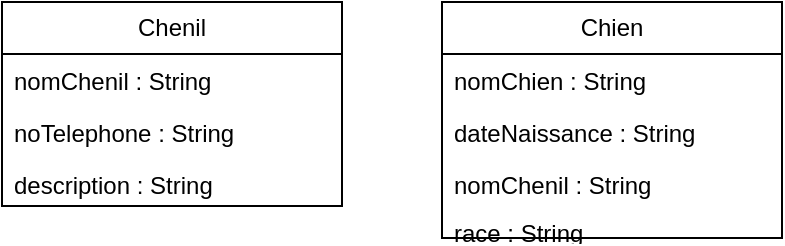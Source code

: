 <mxfile version="21.3.7" type="github">
  <diagram name="Page-1" id="VaPdvUSg-dVa8mEtISIr">
    <mxGraphModel dx="622" dy="350" grid="1" gridSize="10" guides="1" tooltips="1" connect="1" arrows="1" fold="1" page="1" pageScale="1" pageWidth="827" pageHeight="1169" math="0" shadow="0">
      <root>
        <mxCell id="0" />
        <mxCell id="1" parent="0" />
        <mxCell id="FHK4J9GAhTq4b9y4sifM-1" value="Chien" style="swimlane;fontStyle=0;childLayout=stackLayout;horizontal=1;startSize=26;fillColor=none;horizontalStack=0;resizeParent=1;resizeParentMax=0;resizeLast=0;collapsible=1;marginBottom=0;whiteSpace=wrap;html=1;" vertex="1" parent="1">
          <mxGeometry x="300" y="100" width="170" height="118" as="geometry" />
        </mxCell>
        <mxCell id="FHK4J9GAhTq4b9y4sifM-2" value="&lt;div&gt;nomChien : String&lt;/div&gt;&lt;div&gt;&lt;br&gt;&lt;/div&gt;" style="text;strokeColor=none;fillColor=none;align=left;verticalAlign=top;spacingLeft=4;spacingRight=4;overflow=hidden;rotatable=0;points=[[0,0.5],[1,0.5]];portConstraint=eastwest;whiteSpace=wrap;html=1;" vertex="1" parent="FHK4J9GAhTq4b9y4sifM-1">
          <mxGeometry y="26" width="170" height="26" as="geometry" />
        </mxCell>
        <mxCell id="FHK4J9GAhTq4b9y4sifM-4" value="dateNaissance : String" style="text;strokeColor=none;fillColor=none;align=left;verticalAlign=top;spacingLeft=4;spacingRight=4;overflow=hidden;rotatable=0;points=[[0,0.5],[1,0.5]];portConstraint=eastwest;whiteSpace=wrap;html=1;" vertex="1" parent="FHK4J9GAhTq4b9y4sifM-1">
          <mxGeometry y="52" width="170" height="26" as="geometry" />
        </mxCell>
        <mxCell id="FHK4J9GAhTq4b9y4sifM-6" value="nomChenil : String" style="text;strokeColor=none;fillColor=none;align=left;verticalAlign=top;spacingLeft=4;spacingRight=4;overflow=hidden;rotatable=0;points=[[0,0.5],[1,0.5]];portConstraint=eastwest;whiteSpace=wrap;html=1;" vertex="1" parent="FHK4J9GAhTq4b9y4sifM-1">
          <mxGeometry y="78" width="170" height="24" as="geometry" />
        </mxCell>
        <mxCell id="FHK4J9GAhTq4b9y4sifM-3" value="race : String" style="text;strokeColor=none;fillColor=none;align=left;verticalAlign=top;spacingLeft=4;spacingRight=4;overflow=hidden;rotatable=0;points=[[0,0.5],[1,0.5]];portConstraint=eastwest;whiteSpace=wrap;html=1;" vertex="1" parent="FHK4J9GAhTq4b9y4sifM-1">
          <mxGeometry y="102" width="170" height="16" as="geometry" />
        </mxCell>
        <mxCell id="FHK4J9GAhTq4b9y4sifM-7" value="Chenil" style="swimlane;fontStyle=0;childLayout=stackLayout;horizontal=1;startSize=26;fillColor=none;horizontalStack=0;resizeParent=1;resizeParentMax=0;resizeLast=0;collapsible=1;marginBottom=0;whiteSpace=wrap;html=1;" vertex="1" parent="1">
          <mxGeometry x="80" y="100" width="170" height="102" as="geometry" />
        </mxCell>
        <mxCell id="FHK4J9GAhTq4b9y4sifM-8" value="&lt;div&gt;nomChenil : String&lt;/div&gt;&lt;div&gt;&lt;br&gt;&lt;/div&gt;" style="text;strokeColor=none;fillColor=none;align=left;verticalAlign=top;spacingLeft=4;spacingRight=4;overflow=hidden;rotatable=0;points=[[0,0.5],[1,0.5]];portConstraint=eastwest;whiteSpace=wrap;html=1;" vertex="1" parent="FHK4J9GAhTq4b9y4sifM-7">
          <mxGeometry y="26" width="170" height="26" as="geometry" />
        </mxCell>
        <mxCell id="FHK4J9GAhTq4b9y4sifM-9" value="noTelephone : String" style="text;strokeColor=none;fillColor=none;align=left;verticalAlign=top;spacingLeft=4;spacingRight=4;overflow=hidden;rotatable=0;points=[[0,0.5],[1,0.5]];portConstraint=eastwest;whiteSpace=wrap;html=1;" vertex="1" parent="FHK4J9GAhTq4b9y4sifM-7">
          <mxGeometry y="52" width="170" height="26" as="geometry" />
        </mxCell>
        <mxCell id="FHK4J9GAhTq4b9y4sifM-10" value="description : String" style="text;strokeColor=none;fillColor=none;align=left;verticalAlign=top;spacingLeft=4;spacingRight=4;overflow=hidden;rotatable=0;points=[[0,0.5],[1,0.5]];portConstraint=eastwest;whiteSpace=wrap;html=1;" vertex="1" parent="FHK4J9GAhTq4b9y4sifM-7">
          <mxGeometry y="78" width="170" height="24" as="geometry" />
        </mxCell>
      </root>
    </mxGraphModel>
  </diagram>
</mxfile>
